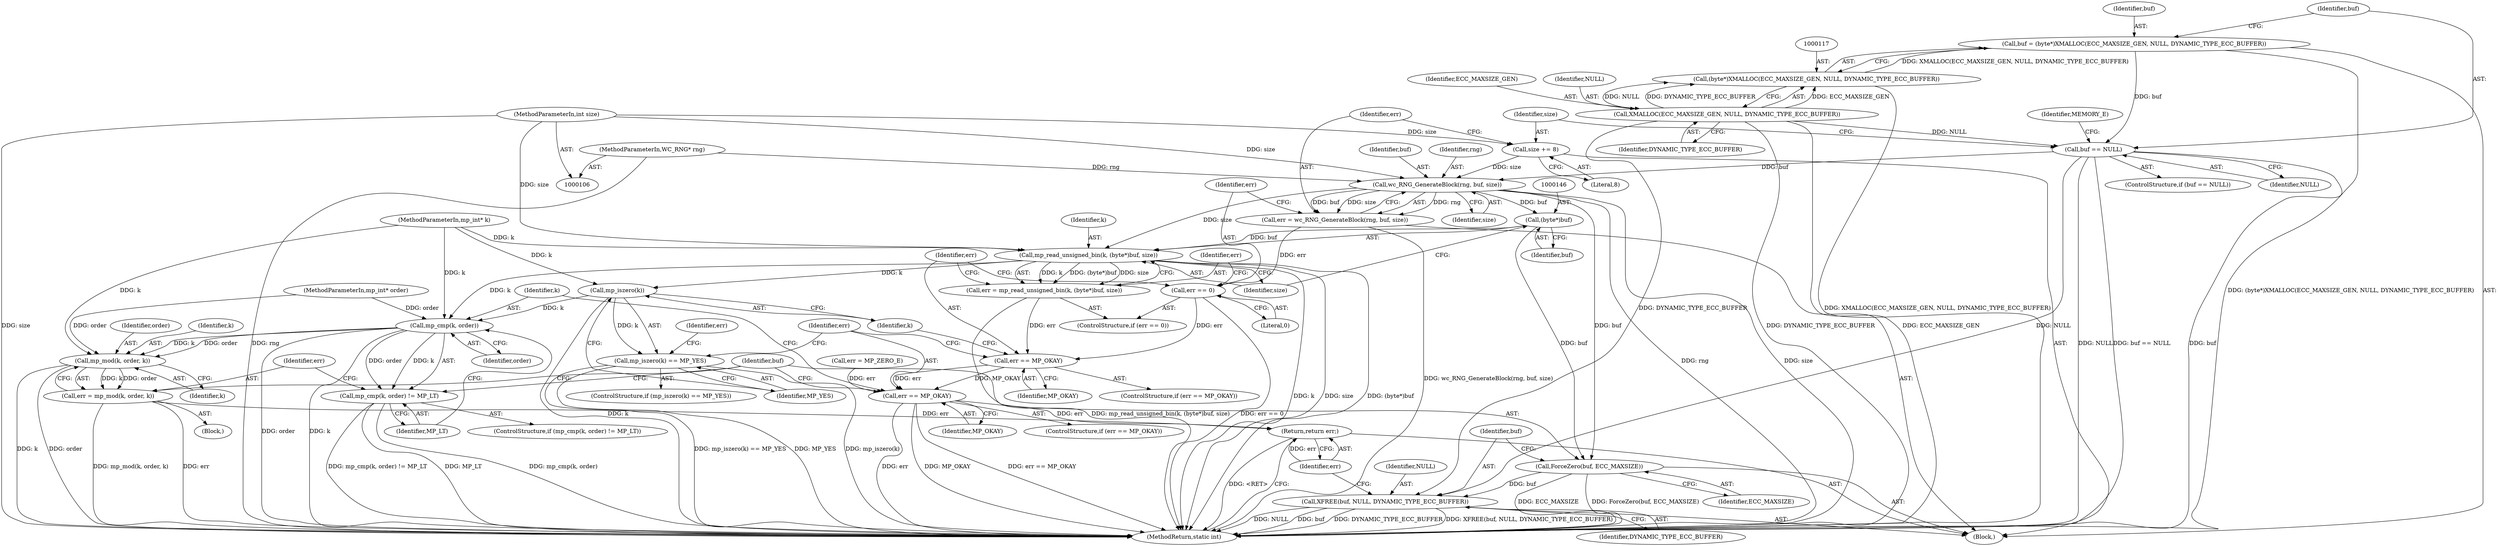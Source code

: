 digraph "1_wolfssl_9b9568d500f31f964af26ba8d01e542e1f27e5ca@pointer" {
"1000133" [label="(Call,wc_RNG_GenerateBlock(rng, buf, size))"];
"1000107" [label="(MethodParameterIn,WC_RNG* rng)"];
"1000123" [label="(Call,buf == NULL)"];
"1000114" [label="(Call,buf = (byte*)XMALLOC(ECC_MAXSIZE_GEN, NULL, DYNAMIC_TYPE_ECC_BUFFER))"];
"1000116" [label="(Call,(byte*)XMALLOC(ECC_MAXSIZE_GEN, NULL, DYNAMIC_TYPE_ECC_BUFFER))"];
"1000118" [label="(Call,XMALLOC(ECC_MAXSIZE_GEN, NULL, DYNAMIC_TYPE_ECC_BUFFER))"];
"1000128" [label="(Call,size += 8)"];
"1000108" [label="(MethodParameterIn,int size)"];
"1000131" [label="(Call,err = wc_RNG_GenerateBlock(rng, buf, size))"];
"1000138" [label="(Call,err == 0)"];
"1000150" [label="(Call,err == MP_OKAY)"];
"1000163" [label="(Call,err == MP_OKAY)"];
"1000187" [label="(Return,return err;)"];
"1000145" [label="(Call,(byte*)buf)"];
"1000143" [label="(Call,mp_read_unsigned_bin(k, (byte*)buf, size))"];
"1000141" [label="(Call,err = mp_read_unsigned_bin(k, (byte*)buf, size))"];
"1000156" [label="(Call,mp_iszero(k))"];
"1000155" [label="(Call,mp_iszero(k) == MP_YES)"];
"1000169" [label="(Call,mp_cmp(k, order))"];
"1000168" [label="(Call,mp_cmp(k, order) != MP_LT)"];
"1000176" [label="(Call,mp_mod(k, order, k))"];
"1000174" [label="(Call,err = mp_mod(k, order, k))"];
"1000180" [label="(Call,ForceZero(buf, ECC_MAXSIZE))"];
"1000183" [label="(Call,XFREE(buf, NULL, DYNAMIC_TYPE_ECC_BUFFER))"];
"1000133" [label="(Call,wc_RNG_GenerateBlock(rng, buf, size))"];
"1000140" [label="(Literal,0)"];
"1000125" [label="(Identifier,NULL)"];
"1000110" [label="(MethodParameterIn,mp_int* order)"];
"1000129" [label="(Identifier,size)"];
"1000154" [label="(ControlStructure,if (mp_iszero(k) == MP_YES))"];
"1000177" [label="(Identifier,k)"];
"1000148" [label="(Identifier,size)"];
"1000116" [label="(Call,(byte*)XMALLOC(ECC_MAXSIZE_GEN, NULL, DYNAMIC_TYPE_ECC_BUFFER))"];
"1000109" [label="(MethodParameterIn,mp_int* k)"];
"1000159" [label="(Call,err = MP_ZERO_E)"];
"1000155" [label="(Call,mp_iszero(k) == MP_YES)"];
"1000172" [label="(Identifier,MP_LT)"];
"1000181" [label="(Identifier,buf)"];
"1000170" [label="(Identifier,k)"];
"1000167" [label="(ControlStructure,if (mp_cmp(k, order) != MP_LT))"];
"1000136" [label="(Identifier,size)"];
"1000128" [label="(Call,size += 8)"];
"1000147" [label="(Identifier,buf)"];
"1000139" [label="(Identifier,err)"];
"1000142" [label="(Identifier,err)"];
"1000187" [label="(Return,return err;)"];
"1000189" [label="(MethodReturn,static int)"];
"1000138" [label="(Call,err == 0)"];
"1000145" [label="(Call,(byte*)buf)"];
"1000171" [label="(Identifier,order)"];
"1000130" [label="(Literal,8)"];
"1000127" [label="(Identifier,MEMORY_E)"];
"1000179" [label="(Identifier,k)"];
"1000169" [label="(Call,mp_cmp(k, order))"];
"1000119" [label="(Identifier,ECC_MAXSIZE_GEN)"];
"1000174" [label="(Call,err = mp_mod(k, order, k))"];
"1000121" [label="(Identifier,DYNAMIC_TYPE_ECC_BUFFER)"];
"1000183" [label="(Call,XFREE(buf, NULL, DYNAMIC_TYPE_ECC_BUFFER))"];
"1000151" [label="(Identifier,err)"];
"1000122" [label="(ControlStructure,if (buf == NULL))"];
"1000188" [label="(Identifier,err)"];
"1000152" [label="(Identifier,MP_OKAY)"];
"1000144" [label="(Identifier,k)"];
"1000168" [label="(Call,mp_cmp(k, order) != MP_LT)"];
"1000114" [label="(Call,buf = (byte*)XMALLOC(ECC_MAXSIZE_GEN, NULL, DYNAMIC_TYPE_ECC_BUFFER))"];
"1000135" [label="(Identifier,buf)"];
"1000132" [label="(Identifier,err)"];
"1000124" [label="(Identifier,buf)"];
"1000118" [label="(Call,XMALLOC(ECC_MAXSIZE_GEN, NULL, DYNAMIC_TYPE_ECC_BUFFER))"];
"1000156" [label="(Call,mp_iszero(k))"];
"1000149" [label="(ControlStructure,if (err == MP_OKAY))"];
"1000176" [label="(Call,mp_mod(k, order, k))"];
"1000164" [label="(Identifier,err)"];
"1000163" [label="(Call,err == MP_OKAY)"];
"1000175" [label="(Identifier,err)"];
"1000186" [label="(Identifier,DYNAMIC_TYPE_ECC_BUFFER)"];
"1000160" [label="(Identifier,err)"];
"1000173" [label="(Block,)"];
"1000185" [label="(Identifier,NULL)"];
"1000158" [label="(Identifier,MP_YES)"];
"1000165" [label="(Identifier,MP_OKAY)"];
"1000162" [label="(ControlStructure,if (err == MP_OKAY))"];
"1000131" [label="(Call,err = wc_RNG_GenerateBlock(rng, buf, size))"];
"1000182" [label="(Identifier,ECC_MAXSIZE)"];
"1000107" [label="(MethodParameterIn,WC_RNG* rng)"];
"1000178" [label="(Identifier,order)"];
"1000111" [label="(Block,)"];
"1000150" [label="(Call,err == MP_OKAY)"];
"1000157" [label="(Identifier,k)"];
"1000108" [label="(MethodParameterIn,int size)"];
"1000120" [label="(Identifier,NULL)"];
"1000141" [label="(Call,err = mp_read_unsigned_bin(k, (byte*)buf, size))"];
"1000123" [label="(Call,buf == NULL)"];
"1000180" [label="(Call,ForceZero(buf, ECC_MAXSIZE))"];
"1000134" [label="(Identifier,rng)"];
"1000137" [label="(ControlStructure,if (err == 0))"];
"1000115" [label="(Identifier,buf)"];
"1000143" [label="(Call,mp_read_unsigned_bin(k, (byte*)buf, size))"];
"1000184" [label="(Identifier,buf)"];
"1000133" -> "1000131"  [label="AST: "];
"1000133" -> "1000136"  [label="CFG: "];
"1000134" -> "1000133"  [label="AST: "];
"1000135" -> "1000133"  [label="AST: "];
"1000136" -> "1000133"  [label="AST: "];
"1000131" -> "1000133"  [label="CFG: "];
"1000133" -> "1000189"  [label="DDG: rng"];
"1000133" -> "1000189"  [label="DDG: size"];
"1000133" -> "1000131"  [label="DDG: rng"];
"1000133" -> "1000131"  [label="DDG: buf"];
"1000133" -> "1000131"  [label="DDG: size"];
"1000107" -> "1000133"  [label="DDG: rng"];
"1000123" -> "1000133"  [label="DDG: buf"];
"1000128" -> "1000133"  [label="DDG: size"];
"1000108" -> "1000133"  [label="DDG: size"];
"1000133" -> "1000145"  [label="DDG: buf"];
"1000133" -> "1000143"  [label="DDG: size"];
"1000133" -> "1000180"  [label="DDG: buf"];
"1000107" -> "1000106"  [label="AST: "];
"1000107" -> "1000189"  [label="DDG: rng"];
"1000123" -> "1000122"  [label="AST: "];
"1000123" -> "1000125"  [label="CFG: "];
"1000124" -> "1000123"  [label="AST: "];
"1000125" -> "1000123"  [label="AST: "];
"1000127" -> "1000123"  [label="CFG: "];
"1000129" -> "1000123"  [label="CFG: "];
"1000123" -> "1000189"  [label="DDG: NULL"];
"1000123" -> "1000189"  [label="DDG: buf == NULL"];
"1000123" -> "1000189"  [label="DDG: buf"];
"1000114" -> "1000123"  [label="DDG: buf"];
"1000118" -> "1000123"  [label="DDG: NULL"];
"1000123" -> "1000183"  [label="DDG: NULL"];
"1000114" -> "1000111"  [label="AST: "];
"1000114" -> "1000116"  [label="CFG: "];
"1000115" -> "1000114"  [label="AST: "];
"1000116" -> "1000114"  [label="AST: "];
"1000124" -> "1000114"  [label="CFG: "];
"1000114" -> "1000189"  [label="DDG: (byte*)XMALLOC(ECC_MAXSIZE_GEN, NULL, DYNAMIC_TYPE_ECC_BUFFER)"];
"1000116" -> "1000114"  [label="DDG: XMALLOC(ECC_MAXSIZE_GEN, NULL, DYNAMIC_TYPE_ECC_BUFFER)"];
"1000116" -> "1000118"  [label="CFG: "];
"1000117" -> "1000116"  [label="AST: "];
"1000118" -> "1000116"  [label="AST: "];
"1000116" -> "1000189"  [label="DDG: XMALLOC(ECC_MAXSIZE_GEN, NULL, DYNAMIC_TYPE_ECC_BUFFER)"];
"1000118" -> "1000116"  [label="DDG: ECC_MAXSIZE_GEN"];
"1000118" -> "1000116"  [label="DDG: NULL"];
"1000118" -> "1000116"  [label="DDG: DYNAMIC_TYPE_ECC_BUFFER"];
"1000118" -> "1000121"  [label="CFG: "];
"1000119" -> "1000118"  [label="AST: "];
"1000120" -> "1000118"  [label="AST: "];
"1000121" -> "1000118"  [label="AST: "];
"1000118" -> "1000189"  [label="DDG: ECC_MAXSIZE_GEN"];
"1000118" -> "1000189"  [label="DDG: DYNAMIC_TYPE_ECC_BUFFER"];
"1000118" -> "1000183"  [label="DDG: DYNAMIC_TYPE_ECC_BUFFER"];
"1000128" -> "1000111"  [label="AST: "];
"1000128" -> "1000130"  [label="CFG: "];
"1000129" -> "1000128"  [label="AST: "];
"1000130" -> "1000128"  [label="AST: "];
"1000132" -> "1000128"  [label="CFG: "];
"1000108" -> "1000128"  [label="DDG: size"];
"1000108" -> "1000106"  [label="AST: "];
"1000108" -> "1000189"  [label="DDG: size"];
"1000108" -> "1000143"  [label="DDG: size"];
"1000131" -> "1000111"  [label="AST: "];
"1000132" -> "1000131"  [label="AST: "];
"1000139" -> "1000131"  [label="CFG: "];
"1000131" -> "1000189"  [label="DDG: wc_RNG_GenerateBlock(rng, buf, size)"];
"1000131" -> "1000138"  [label="DDG: err"];
"1000138" -> "1000137"  [label="AST: "];
"1000138" -> "1000140"  [label="CFG: "];
"1000139" -> "1000138"  [label="AST: "];
"1000140" -> "1000138"  [label="AST: "];
"1000142" -> "1000138"  [label="CFG: "];
"1000151" -> "1000138"  [label="CFG: "];
"1000138" -> "1000189"  [label="DDG: err == 0"];
"1000138" -> "1000150"  [label="DDG: err"];
"1000150" -> "1000149"  [label="AST: "];
"1000150" -> "1000152"  [label="CFG: "];
"1000151" -> "1000150"  [label="AST: "];
"1000152" -> "1000150"  [label="AST: "];
"1000157" -> "1000150"  [label="CFG: "];
"1000164" -> "1000150"  [label="CFG: "];
"1000141" -> "1000150"  [label="DDG: err"];
"1000150" -> "1000163"  [label="DDG: err"];
"1000150" -> "1000163"  [label="DDG: MP_OKAY"];
"1000163" -> "1000162"  [label="AST: "];
"1000163" -> "1000165"  [label="CFG: "];
"1000164" -> "1000163"  [label="AST: "];
"1000165" -> "1000163"  [label="AST: "];
"1000170" -> "1000163"  [label="CFG: "];
"1000181" -> "1000163"  [label="CFG: "];
"1000163" -> "1000189"  [label="DDG: err == MP_OKAY"];
"1000163" -> "1000189"  [label="DDG: err"];
"1000163" -> "1000189"  [label="DDG: MP_OKAY"];
"1000159" -> "1000163"  [label="DDG: err"];
"1000163" -> "1000187"  [label="DDG: err"];
"1000187" -> "1000111"  [label="AST: "];
"1000187" -> "1000188"  [label="CFG: "];
"1000188" -> "1000187"  [label="AST: "];
"1000189" -> "1000187"  [label="CFG: "];
"1000187" -> "1000189"  [label="DDG: <RET>"];
"1000188" -> "1000187"  [label="DDG: err"];
"1000174" -> "1000187"  [label="DDG: err"];
"1000145" -> "1000143"  [label="AST: "];
"1000145" -> "1000147"  [label="CFG: "];
"1000146" -> "1000145"  [label="AST: "];
"1000147" -> "1000145"  [label="AST: "];
"1000148" -> "1000145"  [label="CFG: "];
"1000145" -> "1000143"  [label="DDG: buf"];
"1000145" -> "1000180"  [label="DDG: buf"];
"1000143" -> "1000141"  [label="AST: "];
"1000143" -> "1000148"  [label="CFG: "];
"1000144" -> "1000143"  [label="AST: "];
"1000148" -> "1000143"  [label="AST: "];
"1000141" -> "1000143"  [label="CFG: "];
"1000143" -> "1000189"  [label="DDG: k"];
"1000143" -> "1000189"  [label="DDG: size"];
"1000143" -> "1000189"  [label="DDG: (byte*)buf"];
"1000143" -> "1000141"  [label="DDG: k"];
"1000143" -> "1000141"  [label="DDG: (byte*)buf"];
"1000143" -> "1000141"  [label="DDG: size"];
"1000109" -> "1000143"  [label="DDG: k"];
"1000143" -> "1000156"  [label="DDG: k"];
"1000143" -> "1000169"  [label="DDG: k"];
"1000141" -> "1000137"  [label="AST: "];
"1000142" -> "1000141"  [label="AST: "];
"1000151" -> "1000141"  [label="CFG: "];
"1000141" -> "1000189"  [label="DDG: mp_read_unsigned_bin(k, (byte*)buf, size)"];
"1000156" -> "1000155"  [label="AST: "];
"1000156" -> "1000157"  [label="CFG: "];
"1000157" -> "1000156"  [label="AST: "];
"1000158" -> "1000156"  [label="CFG: "];
"1000156" -> "1000189"  [label="DDG: k"];
"1000156" -> "1000155"  [label="DDG: k"];
"1000109" -> "1000156"  [label="DDG: k"];
"1000156" -> "1000169"  [label="DDG: k"];
"1000155" -> "1000154"  [label="AST: "];
"1000155" -> "1000158"  [label="CFG: "];
"1000158" -> "1000155"  [label="AST: "];
"1000160" -> "1000155"  [label="CFG: "];
"1000164" -> "1000155"  [label="CFG: "];
"1000155" -> "1000189"  [label="DDG: mp_iszero(k) == MP_YES"];
"1000155" -> "1000189"  [label="DDG: MP_YES"];
"1000155" -> "1000189"  [label="DDG: mp_iszero(k)"];
"1000169" -> "1000168"  [label="AST: "];
"1000169" -> "1000171"  [label="CFG: "];
"1000170" -> "1000169"  [label="AST: "];
"1000171" -> "1000169"  [label="AST: "];
"1000172" -> "1000169"  [label="CFG: "];
"1000169" -> "1000189"  [label="DDG: order"];
"1000169" -> "1000189"  [label="DDG: k"];
"1000169" -> "1000168"  [label="DDG: k"];
"1000169" -> "1000168"  [label="DDG: order"];
"1000109" -> "1000169"  [label="DDG: k"];
"1000110" -> "1000169"  [label="DDG: order"];
"1000169" -> "1000176"  [label="DDG: k"];
"1000169" -> "1000176"  [label="DDG: order"];
"1000168" -> "1000167"  [label="AST: "];
"1000168" -> "1000172"  [label="CFG: "];
"1000172" -> "1000168"  [label="AST: "];
"1000175" -> "1000168"  [label="CFG: "];
"1000181" -> "1000168"  [label="CFG: "];
"1000168" -> "1000189"  [label="DDG: MP_LT"];
"1000168" -> "1000189"  [label="DDG: mp_cmp(k, order)"];
"1000168" -> "1000189"  [label="DDG: mp_cmp(k, order) != MP_LT"];
"1000176" -> "1000174"  [label="AST: "];
"1000176" -> "1000179"  [label="CFG: "];
"1000177" -> "1000176"  [label="AST: "];
"1000178" -> "1000176"  [label="AST: "];
"1000179" -> "1000176"  [label="AST: "];
"1000174" -> "1000176"  [label="CFG: "];
"1000176" -> "1000189"  [label="DDG: k"];
"1000176" -> "1000189"  [label="DDG: order"];
"1000176" -> "1000174"  [label="DDG: k"];
"1000176" -> "1000174"  [label="DDG: order"];
"1000109" -> "1000176"  [label="DDG: k"];
"1000110" -> "1000176"  [label="DDG: order"];
"1000174" -> "1000173"  [label="AST: "];
"1000175" -> "1000174"  [label="AST: "];
"1000181" -> "1000174"  [label="CFG: "];
"1000174" -> "1000189"  [label="DDG: mp_mod(k, order, k)"];
"1000174" -> "1000189"  [label="DDG: err"];
"1000180" -> "1000111"  [label="AST: "];
"1000180" -> "1000182"  [label="CFG: "];
"1000181" -> "1000180"  [label="AST: "];
"1000182" -> "1000180"  [label="AST: "];
"1000184" -> "1000180"  [label="CFG: "];
"1000180" -> "1000189"  [label="DDG: ECC_MAXSIZE"];
"1000180" -> "1000189"  [label="DDG: ForceZero(buf, ECC_MAXSIZE)"];
"1000180" -> "1000183"  [label="DDG: buf"];
"1000183" -> "1000111"  [label="AST: "];
"1000183" -> "1000186"  [label="CFG: "];
"1000184" -> "1000183"  [label="AST: "];
"1000185" -> "1000183"  [label="AST: "];
"1000186" -> "1000183"  [label="AST: "];
"1000188" -> "1000183"  [label="CFG: "];
"1000183" -> "1000189"  [label="DDG: NULL"];
"1000183" -> "1000189"  [label="DDG: buf"];
"1000183" -> "1000189"  [label="DDG: DYNAMIC_TYPE_ECC_BUFFER"];
"1000183" -> "1000189"  [label="DDG: XFREE(buf, NULL, DYNAMIC_TYPE_ECC_BUFFER)"];
}
